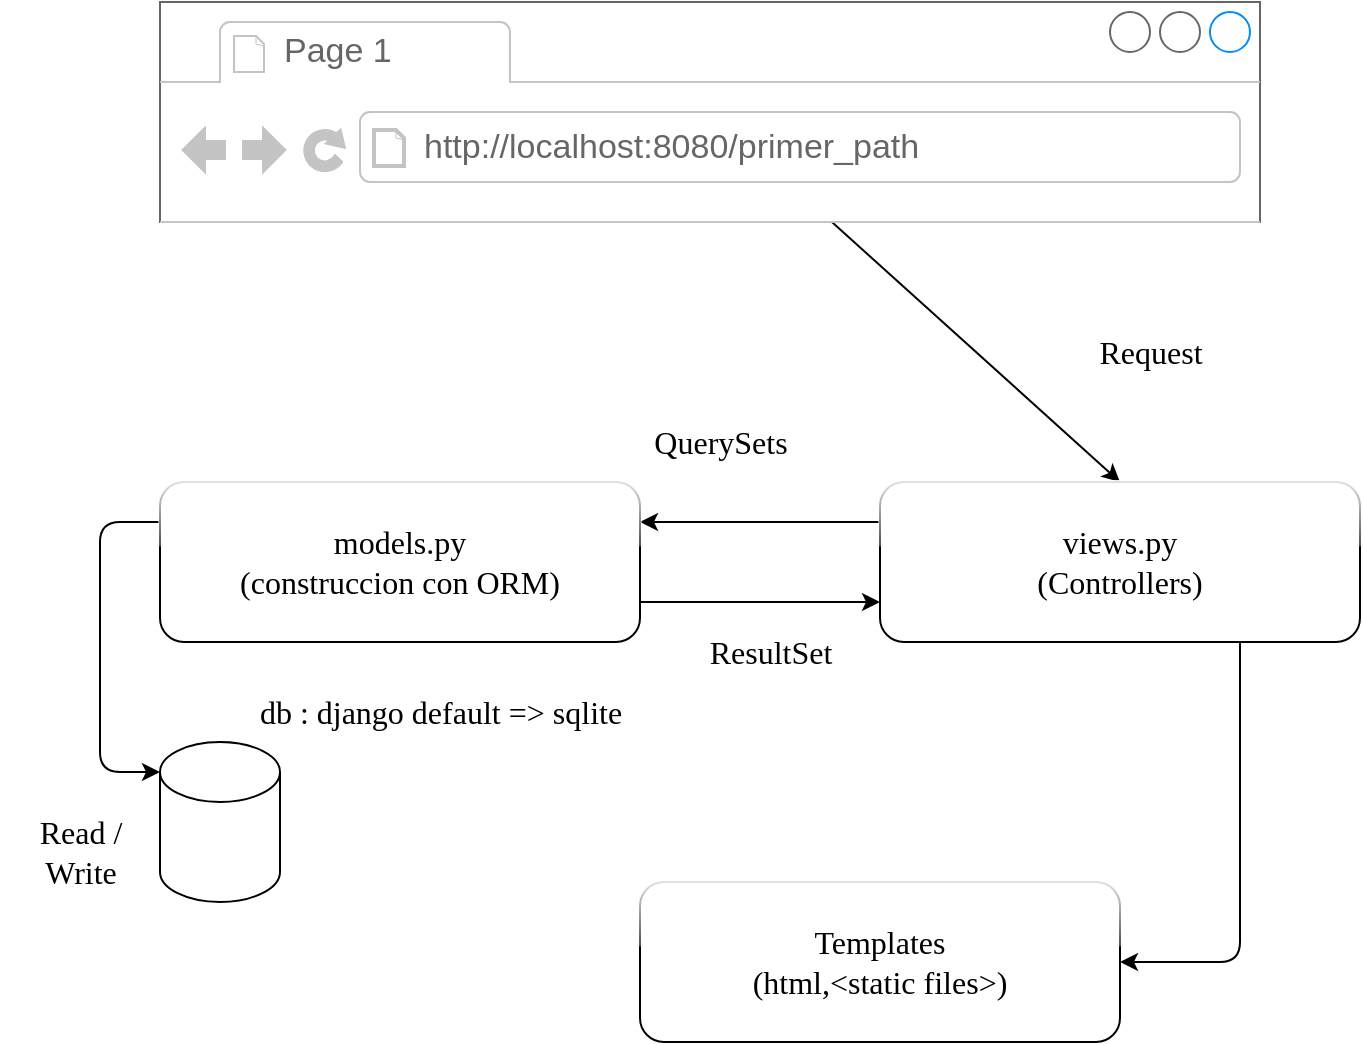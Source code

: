<mxfile>
    <diagram id="BJhsQYXrqkRQeLi1HreX" name="Page-1">
        <mxGraphModel dx="807" dy="550" grid="1" gridSize="10" guides="1" tooltips="1" connect="1" arrows="1" fold="1" page="1" pageScale="1" pageWidth="850" pageHeight="1100" math="0" shadow="0">
            <root>
                <mxCell id="0"/>
                <mxCell id="1" parent="0"/>
                <mxCell id="7" style="edgeStyle=none;html=1;entryX=0.5;entryY=0;entryDx=0;entryDy=0;fontSize=16;" edge="1" parent="1" source="2" target="5">
                    <mxGeometry relative="1" as="geometry"/>
                </mxCell>
                <mxCell id="2" value="" style="strokeWidth=1;shadow=0;dashed=0;align=center;html=1;shape=mxgraph.mockup.containers.browserWindow;rSize=0;strokeColor=#666666;strokeColor2=#008cff;strokeColor3=#c4c4c4;mainText=,;recursiveResize=0;" vertex="1" parent="1">
                    <mxGeometry x="80" width="550" height="110" as="geometry"/>
                </mxCell>
                <mxCell id="3" value="Page 1" style="strokeWidth=1;shadow=0;dashed=0;align=center;html=1;shape=mxgraph.mockup.containers.anchor;fontSize=17;fontColor=#666666;align=left;" vertex="1" parent="2">
                    <mxGeometry x="60" y="12" width="110" height="26" as="geometry"/>
                </mxCell>
                <mxCell id="4" value="http://localhost:8080/primer_path" style="strokeWidth=1;shadow=0;dashed=0;align=center;html=1;shape=mxgraph.mockup.containers.anchor;rSize=0;fontSize=17;fontColor=#666666;align=left;" vertex="1" parent="2">
                    <mxGeometry x="130" y="60" width="250" height="26" as="geometry"/>
                </mxCell>
                <mxCell id="10" style="edgeStyle=none;html=1;exitX=0;exitY=0.25;exitDx=0;exitDy=0;entryX=1;entryY=0.25;entryDx=0;entryDy=0;fontFamily=JetBrains Mono;fontSource=https%3A%2F%2Ffonts.googleapis.com%2Fcss%3Ffamily%3DJetBrains%2BMono;fontSize=16;" edge="1" parent="1" source="5" target="9">
                    <mxGeometry relative="1" as="geometry"/>
                </mxCell>
                <mxCell id="19" style="edgeStyle=none;html=1;exitX=0.75;exitY=1;exitDx=0;exitDy=0;entryX=1;entryY=0.5;entryDx=0;entryDy=0;fontFamily=JetBrains Mono;fontSource=https%3A%2F%2Ffonts.googleapis.com%2Fcss%3Ffamily%3DJetBrains%2BMono;fontSize=16;" edge="1" parent="1" source="5" target="18">
                    <mxGeometry relative="1" as="geometry">
                        <Array as="points">
                            <mxPoint x="620" y="480"/>
                        </Array>
                    </mxGeometry>
                </mxCell>
                <mxCell id="5" value="&lt;font style=&quot;font-size: 16px;&quot; data-font-src=&quot;https://fonts.googleapis.com/css?family=JetBrains+Mono&quot; face=&quot;JetBrains Mono&quot;&gt;views.py&lt;br&gt;(Controllers)&lt;br&gt;&lt;/font&gt;" style="rounded=1;whiteSpace=wrap;html=1;glass=1;" vertex="1" parent="1">
                    <mxGeometry x="440" y="240" width="240" height="80" as="geometry"/>
                </mxCell>
                <mxCell id="8" value="Request" style="text;html=1;align=center;verticalAlign=middle;resizable=0;points=[];autosize=1;strokeColor=none;fillColor=none;fontSize=16;rounded=1;glass=1;fontFamily=JetBrains Mono;fontSource=https%3A%2F%2Ffonts.googleapis.com%2Fcss%3Ffamily%3DJetBrains%2BMono;" vertex="1" parent="1">
                    <mxGeometry x="530" y="160" width="90" height="30" as="geometry"/>
                </mxCell>
                <mxCell id="14" style="edgeStyle=none;html=1;exitX=0;exitY=0.25;exitDx=0;exitDy=0;entryX=0;entryY=0;entryDx=0;entryDy=15;entryPerimeter=0;fontFamily=JetBrains Mono;fontSource=https%3A%2F%2Ffonts.googleapis.com%2Fcss%3Ffamily%3DJetBrains%2BMono;fontSize=16;" edge="1" parent="1" source="9" target="12">
                    <mxGeometry relative="1" as="geometry">
                        <Array as="points">
                            <mxPoint x="50" y="260"/>
                            <mxPoint x="50" y="330"/>
                            <mxPoint x="50" y="385"/>
                        </Array>
                    </mxGeometry>
                </mxCell>
                <mxCell id="16" style="edgeStyle=none;html=1;exitX=1;exitY=0.75;exitDx=0;exitDy=0;entryX=0;entryY=0.75;entryDx=0;entryDy=0;fontFamily=JetBrains Mono;fontSource=https%3A%2F%2Ffonts.googleapis.com%2Fcss%3Ffamily%3DJetBrains%2BMono;fontSize=16;" edge="1" parent="1" source="9" target="5">
                    <mxGeometry relative="1" as="geometry"/>
                </mxCell>
                <mxCell id="9" value="&lt;font style=&quot;font-size: 16px;&quot; data-font-src=&quot;https://fonts.googleapis.com/css?family=JetBrains+Mono&quot; face=&quot;JetBrains Mono&quot;&gt;models.py&lt;br&gt;(construccion con ORM)&lt;br&gt;&lt;/font&gt;" style="rounded=1;whiteSpace=wrap;html=1;glass=1;" vertex="1" parent="1">
                    <mxGeometry x="80" y="240" width="240" height="80" as="geometry"/>
                </mxCell>
                <mxCell id="11" value="QuerySets" style="text;html=1;align=center;verticalAlign=middle;resizable=0;points=[];autosize=1;strokeColor=none;fillColor=none;fontSize=16;fontFamily=JetBrains Mono;" vertex="1" parent="1">
                    <mxGeometry x="305" y="205" width="110" height="30" as="geometry"/>
                </mxCell>
                <mxCell id="12" value="" style="shape=cylinder3;whiteSpace=wrap;html=1;boundedLbl=1;backgroundOutline=1;size=15;rounded=1;glass=1;fontFamily=JetBrains Mono;fontSource=https%3A%2F%2Ffonts.googleapis.com%2Fcss%3Ffamily%3DJetBrains%2BMono;fontSize=16;" vertex="1" parent="1">
                    <mxGeometry x="80" y="370" width="60" height="80" as="geometry"/>
                </mxCell>
                <mxCell id="13" value="db : django default =&amp;gt; sqlite" style="text;html=1;align=center;verticalAlign=middle;resizable=0;points=[];autosize=1;strokeColor=none;fillColor=none;fontSize=16;fontFamily=JetBrains Mono;rounded=1;glass=1;fontSource=https%3A%2F%2Ffonts.googleapis.com%2Fcss%3Ffamily%3DJetBrains%2BMono;" vertex="1" parent="1">
                    <mxGeometry x="70" y="340" width="300" height="30" as="geometry"/>
                </mxCell>
                <mxCell id="15" value="Read /&lt;br&gt;Write" style="text;html=1;align=center;verticalAlign=middle;resizable=0;points=[];autosize=1;strokeColor=none;fillColor=none;fontSize=16;fontFamily=JetBrains Mono;" vertex="1" parent="1">
                    <mxGeometry y="400" width="80" height="50" as="geometry"/>
                </mxCell>
                <mxCell id="17" value="ResultSet" style="text;html=1;align=center;verticalAlign=middle;resizable=0;points=[];autosize=1;strokeColor=none;fillColor=none;fontSize=16;fontFamily=JetBrains Mono;rounded=1;glass=1;fontSource=https%3A%2F%2Ffonts.googleapis.com%2Fcss%3Ffamily%3DJetBrains%2BMono;" vertex="1" parent="1">
                    <mxGeometry x="330" y="310" width="110" height="30" as="geometry"/>
                </mxCell>
                <mxCell id="18" value="&lt;font style=&quot;font-size: 16px;&quot; data-font-src=&quot;https://fonts.googleapis.com/css?family=JetBrains+Mono&quot; face=&quot;JetBrains Mono&quot;&gt;Templates&lt;br&gt;(html,&amp;lt;static files&amp;gt;)&lt;br&gt;&lt;/font&gt;" style="rounded=1;whiteSpace=wrap;html=1;glass=1;" vertex="1" parent="1">
                    <mxGeometry x="320" y="440" width="240" height="80" as="geometry"/>
                </mxCell>
            </root>
        </mxGraphModel>
    </diagram>
</mxfile>